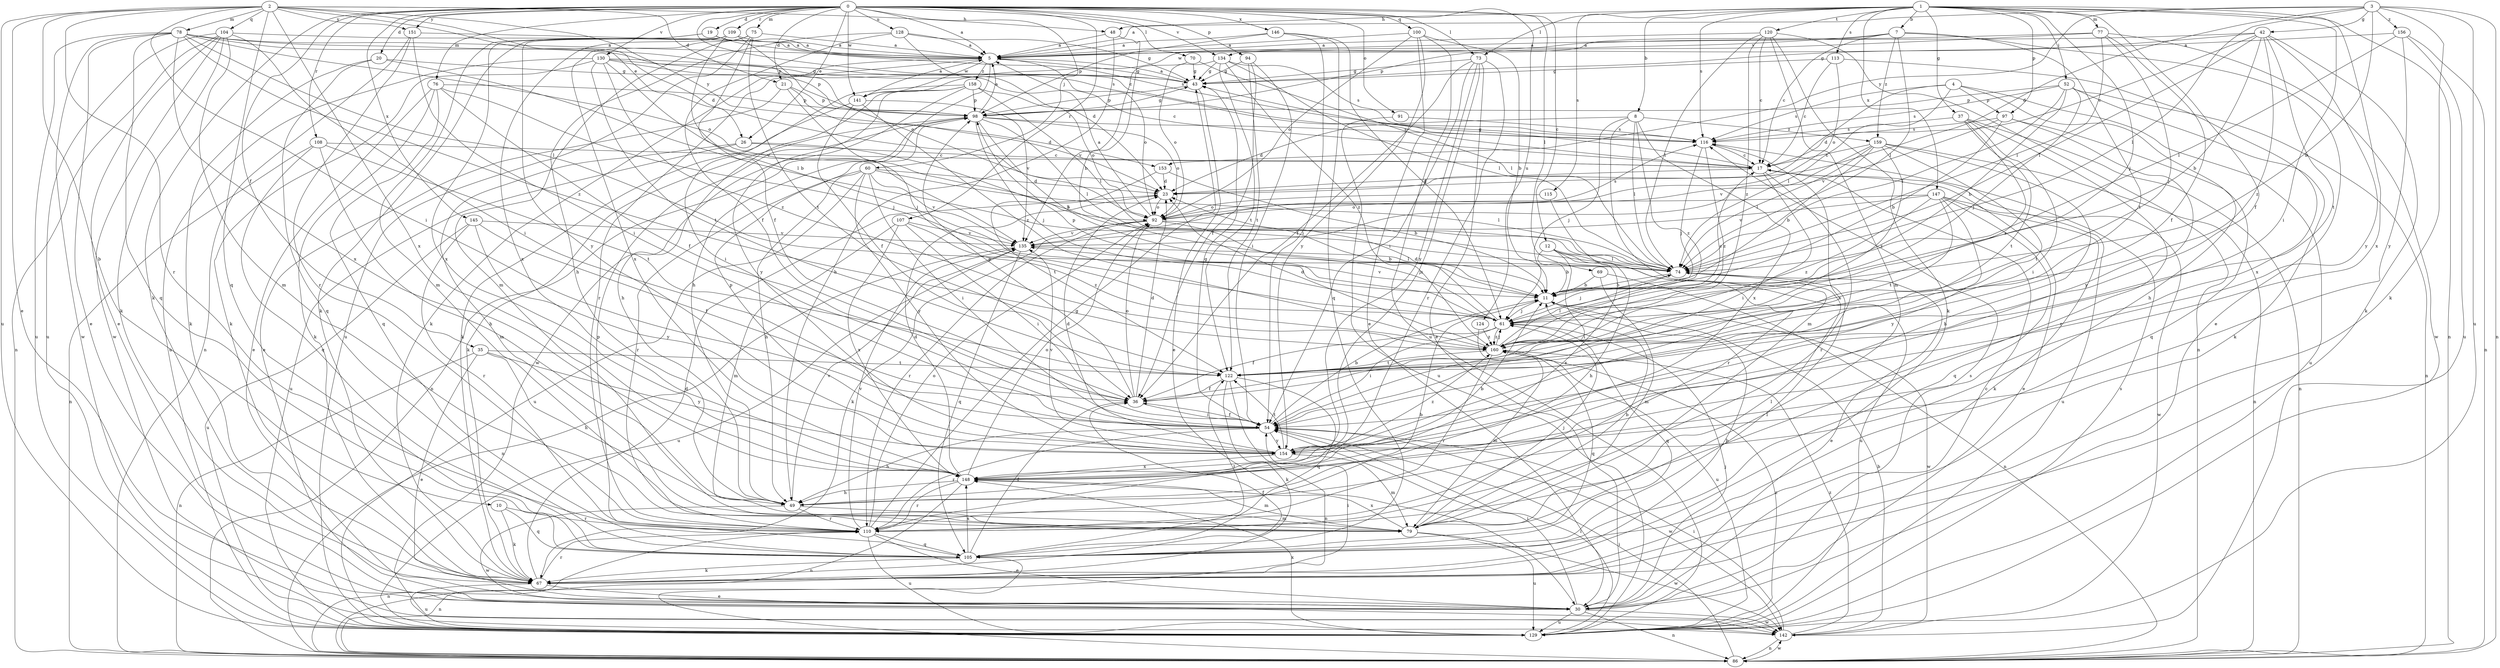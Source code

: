 strict digraph  {
0;
1;
2;
3;
4;
5;
7;
8;
10;
11;
12;
17;
19;
20;
21;
23;
26;
30;
35;
36;
37;
42;
43;
48;
49;
52;
54;
60;
61;
67;
69;
70;
73;
74;
75;
76;
77;
78;
79;
86;
91;
92;
94;
97;
98;
100;
104;
105;
107;
108;
109;
110;
113;
115;
116;
120;
122;
124;
128;
129;
130;
134;
135;
141;
142;
145;
146;
147;
148;
151;
153;
154;
156;
158;
159;
160;
0 -> 5  [label=a];
0 -> 12  [label=c];
0 -> 17  [label=c];
0 -> 19  [label=d];
0 -> 20  [label=d];
0 -> 21  [label=d];
0 -> 26  [label=e];
0 -> 35  [label=f];
0 -> 60  [label=j];
0 -> 67  [label=k];
0 -> 69  [label=l];
0 -> 70  [label=l];
0 -> 73  [label=l];
0 -> 75  [label=m];
0 -> 76  [label=m];
0 -> 91  [label=o];
0 -> 94  [label=p];
0 -> 100  [label=q];
0 -> 107  [label=r];
0 -> 108  [label=r];
0 -> 109  [label=r];
0 -> 124  [label=u];
0 -> 128  [label=u];
0 -> 130  [label=v];
0 -> 134  [label=v];
0 -> 141  [label=w];
0 -> 145  [label=x];
0 -> 146  [label=x];
0 -> 151  [label=y];
1 -> 7  [label=b];
1 -> 8  [label=b];
1 -> 36  [label=f];
1 -> 37  [label=g];
1 -> 48  [label=h];
1 -> 52  [label=i];
1 -> 54  [label=i];
1 -> 61  [label=j];
1 -> 73  [label=l];
1 -> 77  [label=m];
1 -> 86  [label=n];
1 -> 97  [label=p];
1 -> 113  [label=s];
1 -> 115  [label=s];
1 -> 116  [label=s];
1 -> 120  [label=t];
1 -> 147  [label=x];
1 -> 148  [label=x];
2 -> 10  [label=b];
2 -> 21  [label=d];
2 -> 23  [label=d];
2 -> 26  [label=e];
2 -> 30  [label=e];
2 -> 48  [label=h];
2 -> 54  [label=i];
2 -> 78  [label=m];
2 -> 104  [label=q];
2 -> 105  [label=q];
2 -> 110  [label=r];
2 -> 129  [label=u];
2 -> 148  [label=x];
2 -> 151  [label=y];
2 -> 153  [label=y];
3 -> 5  [label=a];
3 -> 11  [label=b];
3 -> 23  [label=d];
3 -> 42  [label=g];
3 -> 67  [label=k];
3 -> 74  [label=l];
3 -> 86  [label=n];
3 -> 129  [label=u];
3 -> 153  [label=y];
3 -> 156  [label=z];
4 -> 23  [label=d];
4 -> 49  [label=h];
4 -> 74  [label=l];
4 -> 97  [label=p];
4 -> 116  [label=s];
4 -> 129  [label=u];
5 -> 43  [label=g];
5 -> 49  [label=h];
5 -> 67  [label=k];
5 -> 92  [label=o];
5 -> 110  [label=r];
5 -> 141  [label=w];
5 -> 158  [label=z];
7 -> 17  [label=c];
7 -> 30  [label=e];
7 -> 74  [label=l];
7 -> 122  [label=t];
7 -> 134  [label=v];
7 -> 141  [label=w];
7 -> 159  [label=z];
8 -> 23  [label=d];
8 -> 61  [label=j];
8 -> 74  [label=l];
8 -> 79  [label=m];
8 -> 148  [label=x];
8 -> 159  [label=z];
8 -> 160  [label=z];
10 -> 67  [label=k];
10 -> 105  [label=q];
10 -> 110  [label=r];
11 -> 61  [label=j];
11 -> 135  [label=v];
11 -> 142  [label=w];
12 -> 11  [label=b];
12 -> 49  [label=h];
12 -> 54  [label=i];
12 -> 74  [label=l];
12 -> 129  [label=u];
12 -> 148  [label=x];
17 -> 23  [label=d];
17 -> 30  [label=e];
17 -> 43  [label=g];
17 -> 54  [label=i];
17 -> 110  [label=r];
17 -> 129  [label=u];
19 -> 5  [label=a];
19 -> 79  [label=m];
19 -> 116  [label=s];
19 -> 148  [label=x];
20 -> 43  [label=g];
20 -> 67  [label=k];
20 -> 74  [label=l];
20 -> 105  [label=q];
21 -> 23  [label=d];
21 -> 30  [label=e];
21 -> 61  [label=j];
21 -> 98  [label=p];
23 -> 92  [label=o];
26 -> 17  [label=c];
26 -> 74  [label=l];
26 -> 79  [label=m];
26 -> 129  [label=u];
30 -> 17  [label=c];
30 -> 54  [label=i];
30 -> 61  [label=j];
30 -> 86  [label=n];
30 -> 116  [label=s];
30 -> 129  [label=u];
30 -> 142  [label=w];
35 -> 30  [label=e];
35 -> 49  [label=h];
35 -> 86  [label=n];
35 -> 122  [label=t];
35 -> 154  [label=y];
36 -> 23  [label=d];
36 -> 54  [label=i];
36 -> 92  [label=o];
36 -> 98  [label=p];
37 -> 54  [label=i];
37 -> 86  [label=n];
37 -> 110  [label=r];
37 -> 116  [label=s];
37 -> 122  [label=t];
37 -> 160  [label=z];
42 -> 5  [label=a];
42 -> 11  [label=b];
42 -> 17  [label=c];
42 -> 43  [label=g];
42 -> 67  [label=k];
42 -> 74  [label=l];
42 -> 122  [label=t];
42 -> 154  [label=y];
42 -> 160  [label=z];
43 -> 5  [label=a];
43 -> 30  [label=e];
43 -> 98  [label=p];
48 -> 5  [label=a];
48 -> 11  [label=b];
48 -> 49  [label=h];
49 -> 79  [label=m];
49 -> 110  [label=r];
49 -> 135  [label=v];
49 -> 142  [label=w];
52 -> 11  [label=b];
52 -> 61  [label=j];
52 -> 67  [label=k];
52 -> 74  [label=l];
52 -> 86  [label=n];
52 -> 98  [label=p];
52 -> 116  [label=s];
54 -> 11  [label=b];
54 -> 36  [label=f];
54 -> 43  [label=g];
54 -> 49  [label=h];
54 -> 110  [label=r];
54 -> 142  [label=w];
54 -> 154  [label=y];
60 -> 23  [label=d];
60 -> 49  [label=h];
60 -> 54  [label=i];
60 -> 74  [label=l];
60 -> 110  [label=r];
60 -> 129  [label=u];
60 -> 135  [label=v];
60 -> 154  [label=y];
61 -> 17  [label=c];
61 -> 23  [label=d];
61 -> 36  [label=f];
61 -> 54  [label=i];
61 -> 98  [label=p];
61 -> 105  [label=q];
61 -> 160  [label=z];
67 -> 11  [label=b];
67 -> 23  [label=d];
67 -> 30  [label=e];
67 -> 36  [label=f];
67 -> 54  [label=i];
67 -> 110  [label=r];
67 -> 129  [label=u];
69 -> 11  [label=b];
69 -> 79  [label=m];
69 -> 86  [label=n];
70 -> 43  [label=g];
70 -> 74  [label=l];
70 -> 135  [label=v];
73 -> 30  [label=e];
73 -> 36  [label=f];
73 -> 43  [label=g];
73 -> 54  [label=i];
73 -> 110  [label=r];
73 -> 148  [label=x];
73 -> 154  [label=y];
74 -> 11  [label=b];
74 -> 30  [label=e];
74 -> 61  [label=j];
75 -> 5  [label=a];
75 -> 36  [label=f];
75 -> 79  [label=m];
75 -> 122  [label=t];
75 -> 129  [label=u];
75 -> 148  [label=x];
76 -> 30  [label=e];
76 -> 36  [label=f];
76 -> 61  [label=j];
76 -> 67  [label=k];
76 -> 98  [label=p];
76 -> 105  [label=q];
77 -> 5  [label=a];
77 -> 36  [label=f];
77 -> 61  [label=j];
77 -> 74  [label=l];
77 -> 98  [label=p];
77 -> 142  [label=w];
78 -> 5  [label=a];
78 -> 30  [label=e];
78 -> 74  [label=l];
78 -> 92  [label=o];
78 -> 98  [label=p];
78 -> 105  [label=q];
78 -> 116  [label=s];
78 -> 129  [label=u];
78 -> 142  [label=w];
78 -> 148  [label=x];
78 -> 160  [label=z];
79 -> 11  [label=b];
79 -> 61  [label=j];
79 -> 74  [label=l];
79 -> 129  [label=u];
79 -> 142  [label=w];
79 -> 148  [label=x];
86 -> 54  [label=i];
86 -> 142  [label=w];
91 -> 116  [label=s];
91 -> 129  [label=u];
92 -> 5  [label=a];
92 -> 11  [label=b];
92 -> 61  [label=j];
92 -> 67  [label=k];
92 -> 110  [label=r];
92 -> 116  [label=s];
92 -> 135  [label=v];
94 -> 36  [label=f];
94 -> 43  [label=g];
94 -> 54  [label=i];
94 -> 122  [label=t];
97 -> 11  [label=b];
97 -> 105  [label=q];
97 -> 116  [label=s];
97 -> 135  [label=v];
97 -> 154  [label=y];
98 -> 5  [label=a];
98 -> 11  [label=b];
98 -> 43  [label=g];
98 -> 61  [label=j];
98 -> 67  [label=k];
98 -> 74  [label=l];
98 -> 86  [label=n];
98 -> 92  [label=o];
98 -> 116  [label=s];
100 -> 5  [label=a];
100 -> 11  [label=b];
100 -> 30  [label=e];
100 -> 92  [label=o];
100 -> 129  [label=u];
100 -> 154  [label=y];
104 -> 5  [label=a];
104 -> 30  [label=e];
104 -> 54  [label=i];
104 -> 67  [label=k];
104 -> 79  [label=m];
104 -> 86  [label=n];
104 -> 129  [label=u];
104 -> 142  [label=w];
105 -> 36  [label=f];
105 -> 67  [label=k];
105 -> 74  [label=l];
105 -> 86  [label=n];
105 -> 98  [label=p];
105 -> 122  [label=t];
105 -> 148  [label=x];
107 -> 54  [label=i];
107 -> 79  [label=m];
107 -> 135  [label=v];
107 -> 148  [label=x];
107 -> 160  [label=z];
108 -> 17  [label=c];
108 -> 49  [label=h];
108 -> 86  [label=n];
108 -> 105  [label=q];
108 -> 122  [label=t];
109 -> 5  [label=a];
109 -> 11  [label=b];
109 -> 67  [label=k];
109 -> 92  [label=o];
109 -> 148  [label=x];
109 -> 154  [label=y];
110 -> 11  [label=b];
110 -> 30  [label=e];
110 -> 43  [label=g];
110 -> 86  [label=n];
110 -> 92  [label=o];
110 -> 105  [label=q];
110 -> 129  [label=u];
110 -> 135  [label=v];
113 -> 17  [label=c];
113 -> 43  [label=g];
113 -> 92  [label=o];
113 -> 148  [label=x];
115 -> 92  [label=o];
115 -> 110  [label=r];
116 -> 17  [label=c];
116 -> 61  [label=j];
116 -> 160  [label=z];
120 -> 5  [label=a];
120 -> 17  [label=c];
120 -> 67  [label=k];
120 -> 74  [label=l];
120 -> 79  [label=m];
120 -> 86  [label=n];
120 -> 160  [label=z];
122 -> 36  [label=f];
122 -> 67  [label=k];
122 -> 86  [label=n];
122 -> 105  [label=q];
124 -> 129  [label=u];
124 -> 160  [label=z];
128 -> 5  [label=a];
128 -> 23  [label=d];
128 -> 36  [label=f];
128 -> 43  [label=g];
128 -> 49  [label=h];
129 -> 54  [label=i];
129 -> 116  [label=s];
129 -> 148  [label=x];
129 -> 160  [label=z];
130 -> 17  [label=c];
130 -> 43  [label=g];
130 -> 67  [label=k];
130 -> 98  [label=p];
130 -> 122  [label=t];
130 -> 129  [label=u];
130 -> 135  [label=v];
130 -> 160  [label=z];
134 -> 43  [label=g];
134 -> 74  [label=l];
134 -> 92  [label=o];
134 -> 116  [label=s];
134 -> 122  [label=t];
134 -> 160  [label=z];
135 -> 74  [label=l];
135 -> 86  [label=n];
135 -> 105  [label=q];
135 -> 129  [label=u];
141 -> 5  [label=a];
141 -> 36  [label=f];
141 -> 67  [label=k];
141 -> 135  [label=v];
141 -> 160  [label=z];
142 -> 11  [label=b];
142 -> 54  [label=i];
142 -> 86  [label=n];
142 -> 160  [label=z];
145 -> 36  [label=f];
145 -> 110  [label=r];
145 -> 129  [label=u];
145 -> 135  [label=v];
145 -> 154  [label=y];
146 -> 5  [label=a];
146 -> 54  [label=i];
146 -> 61  [label=j];
146 -> 98  [label=p];
146 -> 105  [label=q];
147 -> 67  [label=k];
147 -> 92  [label=o];
147 -> 105  [label=q];
147 -> 122  [label=t];
147 -> 135  [label=v];
147 -> 142  [label=w];
147 -> 154  [label=y];
147 -> 160  [label=z];
148 -> 11  [label=b];
148 -> 23  [label=d];
148 -> 49  [label=h];
148 -> 79  [label=m];
148 -> 86  [label=n];
148 -> 92  [label=o];
148 -> 110  [label=r];
151 -> 5  [label=a];
151 -> 54  [label=i];
151 -> 86  [label=n];
151 -> 110  [label=r];
153 -> 11  [label=b];
153 -> 23  [label=d];
153 -> 122  [label=t];
154 -> 23  [label=d];
154 -> 79  [label=m];
154 -> 98  [label=p];
154 -> 116  [label=s];
154 -> 122  [label=t];
154 -> 135  [label=v];
154 -> 148  [label=x];
154 -> 160  [label=z];
156 -> 5  [label=a];
156 -> 74  [label=l];
156 -> 86  [label=n];
156 -> 129  [label=u];
156 -> 154  [label=y];
158 -> 49  [label=h];
158 -> 54  [label=i];
158 -> 74  [label=l];
158 -> 92  [label=o];
158 -> 98  [label=p];
158 -> 142  [label=w];
158 -> 154  [label=y];
159 -> 11  [label=b];
159 -> 17  [label=c];
159 -> 49  [label=h];
159 -> 74  [label=l];
159 -> 86  [label=n];
159 -> 122  [label=t];
159 -> 135  [label=v];
159 -> 160  [label=z];
160 -> 23  [label=d];
160 -> 61  [label=j];
160 -> 74  [label=l];
160 -> 79  [label=m];
160 -> 105  [label=q];
160 -> 110  [label=r];
160 -> 122  [label=t];
}
